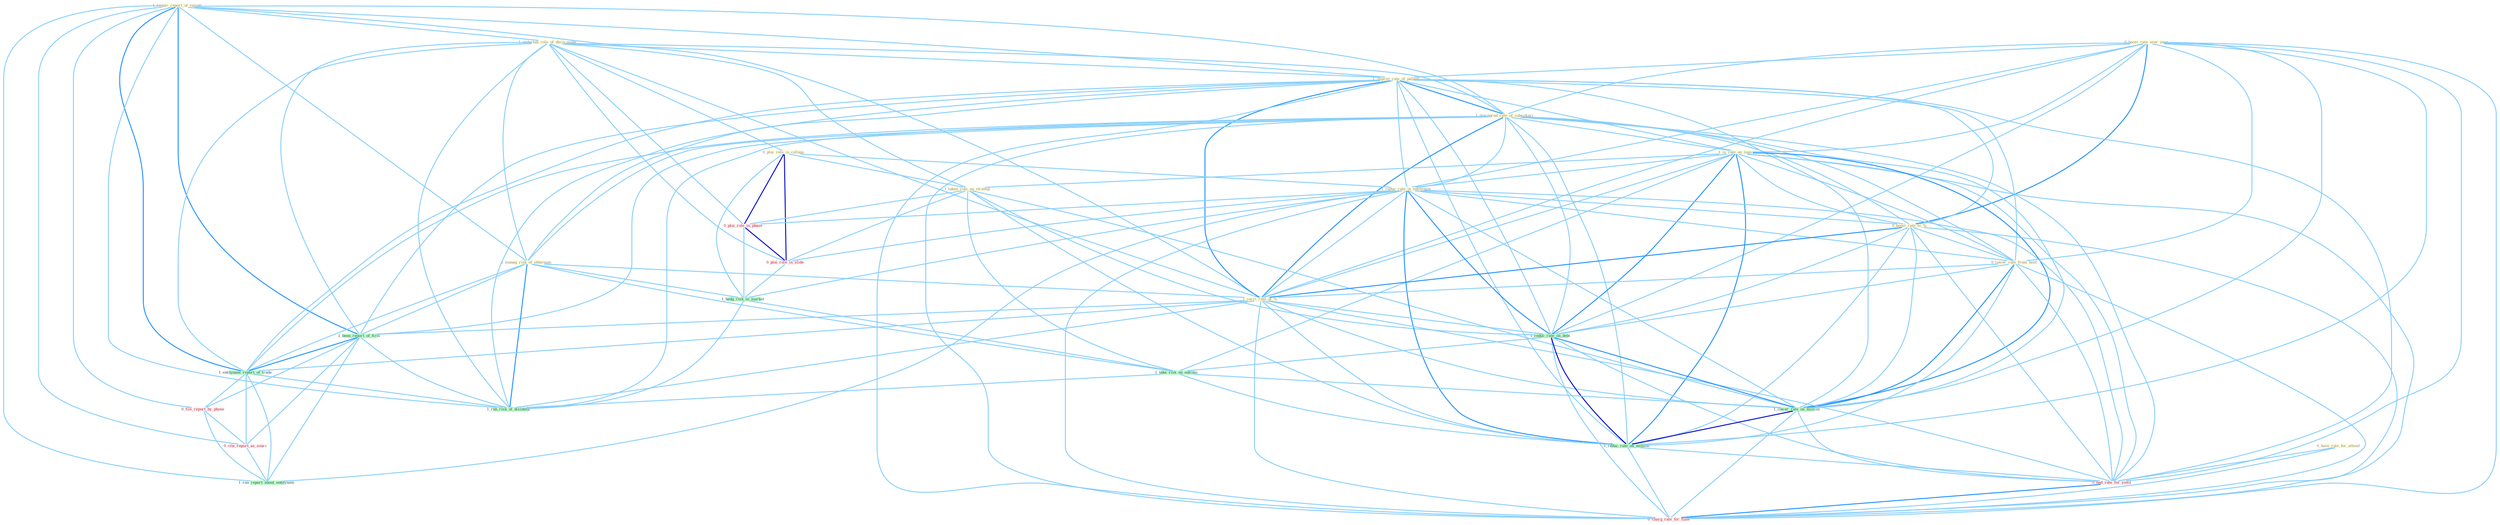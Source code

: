 Graph G{ 
    node
    [shape=polygon,style=filled,width=.5,height=.06,color="#BDFCC9",fixedsize=true,fontsize=4,
    fontcolor="#2f4f4f"];
    {node
    [color="#ffffe0", fontcolor="#8b7d6b"] "1_requir_report_of_varieti " "1_undertak_role_of_decis-make " "0_boost_rate_over_year " "1_improv_rate_of_patient " "1_downgrad_rate_of_subsidiari " "0_plai_role_in_collaps " "1_is_rate_on_loan " "1_taken_role_on_strategi " "1_reduc_rate_in_entitynam " "0_boost_rate_to_% " "0_lower_rate_from_hold " "1_manag_risk_of_othernum " "0_have_rule_for_attend " "1_carri_rate_of_% "}
{node [color="#fff0f5", fontcolor="#b22222"] "0_plai_role_in_phase " "0_plai_role_in_slide " "0_file_report_by_phone " "0_cite_report_as_sourc " "0_had_rate_for_yield " "0_charg_rate_for_time "}
edge [color="#B0E2FF"];

	"1_requir_report_of_varieti " -- "1_undertak_role_of_decis-make " [w="1", color="#87cefa" ];
	"1_requir_report_of_varieti " -- "1_improv_rate_of_patient " [w="1", color="#87cefa" ];
	"1_requir_report_of_varieti " -- "1_downgrad_rate_of_subsidiari " [w="1", color="#87cefa" ];
	"1_requir_report_of_varieti " -- "1_manag_risk_of_othernum " [w="1", color="#87cefa" ];
	"1_requir_report_of_varieti " -- "1_carri_rate_of_% " [w="1", color="#87cefa" ];
	"1_requir_report_of_varieti " -- "1_been_report_of_firm " [w="2", color="#1e90ff" , len=0.8];
	"1_requir_report_of_varieti " -- "1_entitynam_report_of_trade " [w="2", color="#1e90ff" , len=0.8];
	"1_requir_report_of_varieti " -- "0_file_report_by_phone " [w="1", color="#87cefa" ];
	"1_requir_report_of_varieti " -- "0_cite_report_as_sourc " [w="1", color="#87cefa" ];
	"1_requir_report_of_varieti " -- "1_run_risk_of_disintegr " [w="1", color="#87cefa" ];
	"1_requir_report_of_varieti " -- "1_ran_report_about_entitynam " [w="1", color="#87cefa" ];
	"1_undertak_role_of_decis-make " -- "1_improv_rate_of_patient " [w="1", color="#87cefa" ];
	"1_undertak_role_of_decis-make " -- "1_downgrad_rate_of_subsidiari " [w="1", color="#87cefa" ];
	"1_undertak_role_of_decis-make " -- "0_plai_role_in_collaps " [w="1", color="#87cefa" ];
	"1_undertak_role_of_decis-make " -- "1_taken_role_on_strategi " [w="1", color="#87cefa" ];
	"1_undertak_role_of_decis-make " -- "1_manag_risk_of_othernum " [w="1", color="#87cefa" ];
	"1_undertak_role_of_decis-make " -- "1_carri_rate_of_% " [w="1", color="#87cefa" ];
	"1_undertak_role_of_decis-make " -- "0_plai_role_in_phase " [w="1", color="#87cefa" ];
	"1_undertak_role_of_decis-make " -- "1_been_report_of_firm " [w="1", color="#87cefa" ];
	"1_undertak_role_of_decis-make " -- "0_plai_role_in_slide " [w="1", color="#87cefa" ];
	"1_undertak_role_of_decis-make " -- "1_entitynam_report_of_trade " [w="1", color="#87cefa" ];
	"1_undertak_role_of_decis-make " -- "1_run_risk_of_disintegr " [w="1", color="#87cefa" ];
	"0_boost_rate_over_year " -- "1_improv_rate_of_patient " [w="1", color="#87cefa" ];
	"0_boost_rate_over_year " -- "1_downgrad_rate_of_subsidiari " [w="1", color="#87cefa" ];
	"0_boost_rate_over_year " -- "1_is_rate_on_loan " [w="1", color="#87cefa" ];
	"0_boost_rate_over_year " -- "1_reduc_rate_in_entitynam " [w="1", color="#87cefa" ];
	"0_boost_rate_over_year " -- "0_boost_rate_to_% " [w="2", color="#1e90ff" , len=0.8];
	"0_boost_rate_over_year " -- "0_lower_rate_from_hold " [w="1", color="#87cefa" ];
	"0_boost_rate_over_year " -- "1_carri_rate_of_% " [w="1", color="#87cefa" ];
	"0_boost_rate_over_year " -- "1_reduc_rate_on_debt " [w="1", color="#87cefa" ];
	"0_boost_rate_over_year " -- "1_lower_rate_on_million " [w="1", color="#87cefa" ];
	"0_boost_rate_over_year " -- "1_reduc_rate_on_million " [w="1", color="#87cefa" ];
	"0_boost_rate_over_year " -- "0_had_rate_for_yield " [w="1", color="#87cefa" ];
	"0_boost_rate_over_year " -- "0_charg_rate_for_time " [w="1", color="#87cefa" ];
	"1_improv_rate_of_patient " -- "1_downgrad_rate_of_subsidiari " [w="2", color="#1e90ff" , len=0.8];
	"1_improv_rate_of_patient " -- "1_is_rate_on_loan " [w="1", color="#87cefa" ];
	"1_improv_rate_of_patient " -- "1_reduc_rate_in_entitynam " [w="1", color="#87cefa" ];
	"1_improv_rate_of_patient " -- "0_boost_rate_to_% " [w="1", color="#87cefa" ];
	"1_improv_rate_of_patient " -- "0_lower_rate_from_hold " [w="1", color="#87cefa" ];
	"1_improv_rate_of_patient " -- "1_manag_risk_of_othernum " [w="1", color="#87cefa" ];
	"1_improv_rate_of_patient " -- "1_carri_rate_of_% " [w="2", color="#1e90ff" , len=0.8];
	"1_improv_rate_of_patient " -- "1_reduc_rate_on_debt " [w="1", color="#87cefa" ];
	"1_improv_rate_of_patient " -- "1_been_report_of_firm " [w="1", color="#87cefa" ];
	"1_improv_rate_of_patient " -- "1_entitynam_report_of_trade " [w="1", color="#87cefa" ];
	"1_improv_rate_of_patient " -- "1_lower_rate_on_million " [w="1", color="#87cefa" ];
	"1_improv_rate_of_patient " -- "1_reduc_rate_on_million " [w="1", color="#87cefa" ];
	"1_improv_rate_of_patient " -- "1_run_risk_of_disintegr " [w="1", color="#87cefa" ];
	"1_improv_rate_of_patient " -- "0_had_rate_for_yield " [w="1", color="#87cefa" ];
	"1_improv_rate_of_patient " -- "0_charg_rate_for_time " [w="1", color="#87cefa" ];
	"1_downgrad_rate_of_subsidiari " -- "1_is_rate_on_loan " [w="1", color="#87cefa" ];
	"1_downgrad_rate_of_subsidiari " -- "1_reduc_rate_in_entitynam " [w="1", color="#87cefa" ];
	"1_downgrad_rate_of_subsidiari " -- "0_boost_rate_to_% " [w="1", color="#87cefa" ];
	"1_downgrad_rate_of_subsidiari " -- "0_lower_rate_from_hold " [w="1", color="#87cefa" ];
	"1_downgrad_rate_of_subsidiari " -- "1_manag_risk_of_othernum " [w="1", color="#87cefa" ];
	"1_downgrad_rate_of_subsidiari " -- "1_carri_rate_of_% " [w="2", color="#1e90ff" , len=0.8];
	"1_downgrad_rate_of_subsidiari " -- "1_reduc_rate_on_debt " [w="1", color="#87cefa" ];
	"1_downgrad_rate_of_subsidiari " -- "1_been_report_of_firm " [w="1", color="#87cefa" ];
	"1_downgrad_rate_of_subsidiari " -- "1_entitynam_report_of_trade " [w="1", color="#87cefa" ];
	"1_downgrad_rate_of_subsidiari " -- "1_lower_rate_on_million " [w="1", color="#87cefa" ];
	"1_downgrad_rate_of_subsidiari " -- "1_reduc_rate_on_million " [w="1", color="#87cefa" ];
	"1_downgrad_rate_of_subsidiari " -- "1_run_risk_of_disintegr " [w="1", color="#87cefa" ];
	"1_downgrad_rate_of_subsidiari " -- "0_had_rate_for_yield " [w="1", color="#87cefa" ];
	"1_downgrad_rate_of_subsidiari " -- "0_charg_rate_for_time " [w="1", color="#87cefa" ];
	"0_plai_role_in_collaps " -- "1_taken_role_on_strategi " [w="1", color="#87cefa" ];
	"0_plai_role_in_collaps " -- "1_reduc_rate_in_entitynam " [w="1", color="#87cefa" ];
	"0_plai_role_in_collaps " -- "0_plai_role_in_phase " [w="3", color="#0000cd" , len=0.6];
	"0_plai_role_in_collaps " -- "0_plai_role_in_slide " [w="3", color="#0000cd" , len=0.6];
	"0_plai_role_in_collaps " -- "1_hedg_risk_in_market " [w="1", color="#87cefa" ];
	"1_is_rate_on_loan " -- "1_taken_role_on_strategi " [w="1", color="#87cefa" ];
	"1_is_rate_on_loan " -- "1_reduc_rate_in_entitynam " [w="1", color="#87cefa" ];
	"1_is_rate_on_loan " -- "0_boost_rate_to_% " [w="1", color="#87cefa" ];
	"1_is_rate_on_loan " -- "0_lower_rate_from_hold " [w="1", color="#87cefa" ];
	"1_is_rate_on_loan " -- "1_carri_rate_of_% " [w="1", color="#87cefa" ];
	"1_is_rate_on_loan " -- "1_reduc_rate_on_debt " [w="2", color="#1e90ff" , len=0.8];
	"1_is_rate_on_loan " -- "1_take_risk_on_outcom " [w="1", color="#87cefa" ];
	"1_is_rate_on_loan " -- "1_lower_rate_on_million " [w="2", color="#1e90ff" , len=0.8];
	"1_is_rate_on_loan " -- "1_reduc_rate_on_million " [w="2", color="#1e90ff" , len=0.8];
	"1_is_rate_on_loan " -- "0_had_rate_for_yield " [w="1", color="#87cefa" ];
	"1_is_rate_on_loan " -- "0_charg_rate_for_time " [w="1", color="#87cefa" ];
	"1_taken_role_on_strategi " -- "1_reduc_rate_on_debt " [w="1", color="#87cefa" ];
	"1_taken_role_on_strategi " -- "0_plai_role_in_phase " [w="1", color="#87cefa" ];
	"1_taken_role_on_strategi " -- "0_plai_role_in_slide " [w="1", color="#87cefa" ];
	"1_taken_role_on_strategi " -- "1_take_risk_on_outcom " [w="1", color="#87cefa" ];
	"1_taken_role_on_strategi " -- "1_lower_rate_on_million " [w="1", color="#87cefa" ];
	"1_taken_role_on_strategi " -- "1_reduc_rate_on_million " [w="1", color="#87cefa" ];
	"1_reduc_rate_in_entitynam " -- "0_boost_rate_to_% " [w="1", color="#87cefa" ];
	"1_reduc_rate_in_entitynam " -- "0_lower_rate_from_hold " [w="1", color="#87cefa" ];
	"1_reduc_rate_in_entitynam " -- "1_carri_rate_of_% " [w="1", color="#87cefa" ];
	"1_reduc_rate_in_entitynam " -- "1_reduc_rate_on_debt " [w="2", color="#1e90ff" , len=0.8];
	"1_reduc_rate_in_entitynam " -- "0_plai_role_in_phase " [w="1", color="#87cefa" ];
	"1_reduc_rate_in_entitynam " -- "0_plai_role_in_slide " [w="1", color="#87cefa" ];
	"1_reduc_rate_in_entitynam " -- "1_hedg_risk_in_market " [w="1", color="#87cefa" ];
	"1_reduc_rate_in_entitynam " -- "1_lower_rate_on_million " [w="1", color="#87cefa" ];
	"1_reduc_rate_in_entitynam " -- "1_reduc_rate_on_million " [w="2", color="#1e90ff" , len=0.8];
	"1_reduc_rate_in_entitynam " -- "0_had_rate_for_yield " [w="1", color="#87cefa" ];
	"1_reduc_rate_in_entitynam " -- "0_charg_rate_for_time " [w="1", color="#87cefa" ];
	"1_reduc_rate_in_entitynam " -- "1_ran_report_about_entitynam " [w="1", color="#87cefa" ];
	"0_boost_rate_to_% " -- "0_lower_rate_from_hold " [w="1", color="#87cefa" ];
	"0_boost_rate_to_% " -- "1_carri_rate_of_% " [w="2", color="#1e90ff" , len=0.8];
	"0_boost_rate_to_% " -- "1_reduc_rate_on_debt " [w="1", color="#87cefa" ];
	"0_boost_rate_to_% " -- "1_lower_rate_on_million " [w="1", color="#87cefa" ];
	"0_boost_rate_to_% " -- "1_reduc_rate_on_million " [w="1", color="#87cefa" ];
	"0_boost_rate_to_% " -- "0_had_rate_for_yield " [w="1", color="#87cefa" ];
	"0_boost_rate_to_% " -- "0_charg_rate_for_time " [w="1", color="#87cefa" ];
	"0_lower_rate_from_hold " -- "1_carri_rate_of_% " [w="1", color="#87cefa" ];
	"0_lower_rate_from_hold " -- "1_reduc_rate_on_debt " [w="1", color="#87cefa" ];
	"0_lower_rate_from_hold " -- "1_lower_rate_on_million " [w="2", color="#1e90ff" , len=0.8];
	"0_lower_rate_from_hold " -- "1_reduc_rate_on_million " [w="1", color="#87cefa" ];
	"0_lower_rate_from_hold " -- "0_had_rate_for_yield " [w="1", color="#87cefa" ];
	"0_lower_rate_from_hold " -- "0_charg_rate_for_time " [w="1", color="#87cefa" ];
	"1_manag_risk_of_othernum " -- "1_carri_rate_of_% " [w="1", color="#87cefa" ];
	"1_manag_risk_of_othernum " -- "1_been_report_of_firm " [w="1", color="#87cefa" ];
	"1_manag_risk_of_othernum " -- "1_entitynam_report_of_trade " [w="1", color="#87cefa" ];
	"1_manag_risk_of_othernum " -- "1_hedg_risk_in_market " [w="1", color="#87cefa" ];
	"1_manag_risk_of_othernum " -- "1_take_risk_on_outcom " [w="1", color="#87cefa" ];
	"1_manag_risk_of_othernum " -- "1_run_risk_of_disintegr " [w="2", color="#1e90ff" , len=0.8];
	"0_have_rule_for_attend " -- "0_had_rate_for_yield " [w="1", color="#87cefa" ];
	"0_have_rule_for_attend " -- "0_charg_rate_for_time " [w="1", color="#87cefa" ];
	"1_carri_rate_of_% " -- "1_reduc_rate_on_debt " [w="1", color="#87cefa" ];
	"1_carri_rate_of_% " -- "1_been_report_of_firm " [w="1", color="#87cefa" ];
	"1_carri_rate_of_% " -- "1_entitynam_report_of_trade " [w="1", color="#87cefa" ];
	"1_carri_rate_of_% " -- "1_lower_rate_on_million " [w="1", color="#87cefa" ];
	"1_carri_rate_of_% " -- "1_reduc_rate_on_million " [w="1", color="#87cefa" ];
	"1_carri_rate_of_% " -- "1_run_risk_of_disintegr " [w="1", color="#87cefa" ];
	"1_carri_rate_of_% " -- "0_had_rate_for_yield " [w="1", color="#87cefa" ];
	"1_carri_rate_of_% " -- "0_charg_rate_for_time " [w="1", color="#87cefa" ];
	"1_reduc_rate_on_debt " -- "1_take_risk_on_outcom " [w="1", color="#87cefa" ];
	"1_reduc_rate_on_debt " -- "1_lower_rate_on_million " [w="2", color="#1e90ff" , len=0.8];
	"1_reduc_rate_on_debt " -- "1_reduc_rate_on_million " [w="3", color="#0000cd" , len=0.6];
	"1_reduc_rate_on_debt " -- "0_had_rate_for_yield " [w="1", color="#87cefa" ];
	"1_reduc_rate_on_debt " -- "0_charg_rate_for_time " [w="1", color="#87cefa" ];
	"0_plai_role_in_phase " -- "0_plai_role_in_slide " [w="3", color="#0000cd" , len=0.6];
	"0_plai_role_in_phase " -- "1_hedg_risk_in_market " [w="1", color="#87cefa" ];
	"1_been_report_of_firm " -- "1_entitynam_report_of_trade " [w="2", color="#1e90ff" , len=0.8];
	"1_been_report_of_firm " -- "0_file_report_by_phone " [w="1", color="#87cefa" ];
	"1_been_report_of_firm " -- "0_cite_report_as_sourc " [w="1", color="#87cefa" ];
	"1_been_report_of_firm " -- "1_run_risk_of_disintegr " [w="1", color="#87cefa" ];
	"1_been_report_of_firm " -- "1_ran_report_about_entitynam " [w="1", color="#87cefa" ];
	"0_plai_role_in_slide " -- "1_hedg_risk_in_market " [w="1", color="#87cefa" ];
	"1_entitynam_report_of_trade " -- "0_file_report_by_phone " [w="1", color="#87cefa" ];
	"1_entitynam_report_of_trade " -- "0_cite_report_as_sourc " [w="1", color="#87cefa" ];
	"1_entitynam_report_of_trade " -- "1_run_risk_of_disintegr " [w="1", color="#87cefa" ];
	"1_entitynam_report_of_trade " -- "1_ran_report_about_entitynam " [w="1", color="#87cefa" ];
	"1_hedg_risk_in_market " -- "1_take_risk_on_outcom " [w="1", color="#87cefa" ];
	"1_hedg_risk_in_market " -- "1_run_risk_of_disintegr " [w="1", color="#87cefa" ];
	"1_take_risk_on_outcom " -- "1_lower_rate_on_million " [w="1", color="#87cefa" ];
	"1_take_risk_on_outcom " -- "1_reduc_rate_on_million " [w="1", color="#87cefa" ];
	"1_take_risk_on_outcom " -- "1_run_risk_of_disintegr " [w="1", color="#87cefa" ];
	"0_file_report_by_phone " -- "0_cite_report_as_sourc " [w="1", color="#87cefa" ];
	"0_file_report_by_phone " -- "1_ran_report_about_entitynam " [w="1", color="#87cefa" ];
	"0_cite_report_as_sourc " -- "1_ran_report_about_entitynam " [w="1", color="#87cefa" ];
	"1_lower_rate_on_million " -- "1_reduc_rate_on_million " [w="3", color="#0000cd" , len=0.6];
	"1_lower_rate_on_million " -- "0_had_rate_for_yield " [w="1", color="#87cefa" ];
	"1_lower_rate_on_million " -- "0_charg_rate_for_time " [w="1", color="#87cefa" ];
	"1_reduc_rate_on_million " -- "0_had_rate_for_yield " [w="1", color="#87cefa" ];
	"1_reduc_rate_on_million " -- "0_charg_rate_for_time " [w="1", color="#87cefa" ];
	"0_had_rate_for_yield " -- "0_charg_rate_for_time " [w="2", color="#1e90ff" , len=0.8];
}